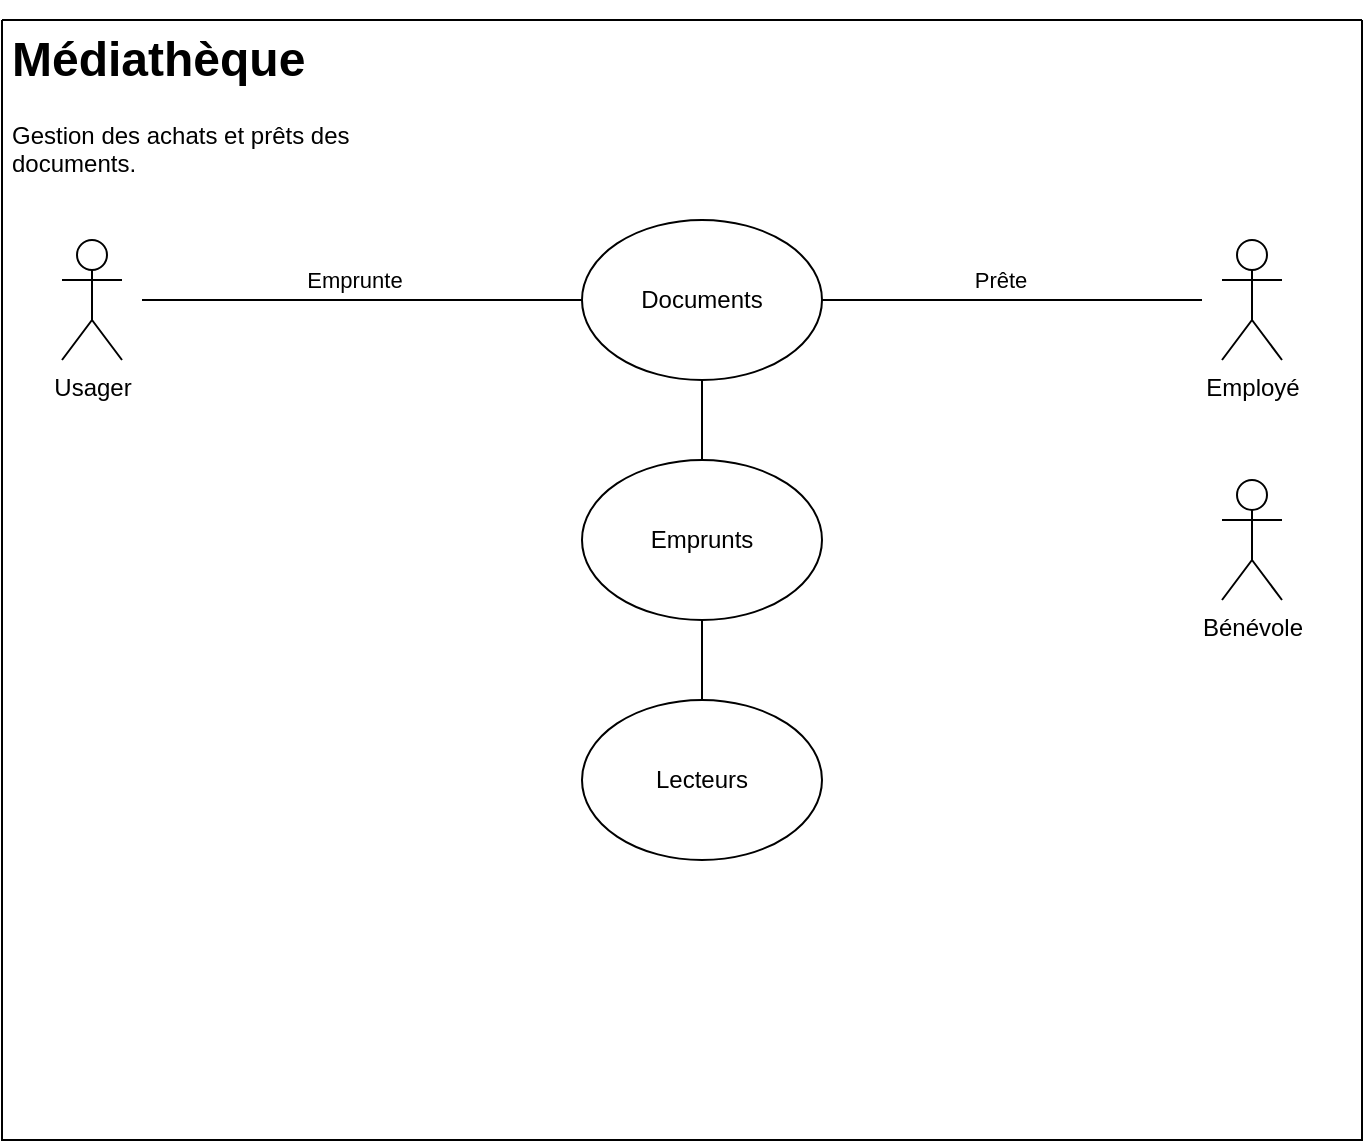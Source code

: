 <mxfile version="20.0.3"><diagram name="Page-1" id="58cdce13-f638-feb5-8d6f-7d28b1aa9fa0"><mxGraphModel dx="698" dy="798" grid="1" gridSize="10" guides="1" tooltips="1" connect="1" arrows="1" fold="1" page="1" pageScale="1" pageWidth="1100" pageHeight="850" background="none" math="0" shadow="0"><root><mxCell id="0"/><mxCell id="1" parent="0"/><mxCell id="SnsDApDZts-VyNzZ42_i-1" value="&lt;div&gt;Usager&lt;/div&gt;" style="shape=umlActor;verticalLabelPosition=bottom;verticalAlign=top;html=1;outlineConnect=0;" vertex="1" parent="1"><mxGeometry x="40" y="130" width="30" height="60" as="geometry"/></mxCell><mxCell id="SnsDApDZts-VyNzZ42_i-6" value="&lt;h1&gt;Médiathèque&lt;br&gt;&lt;/h1&gt;&lt;p&gt;Gestion des achats et prêts des documents.&lt;br&gt;&lt;/p&gt;" style="text;html=1;strokeColor=none;fillColor=none;spacing=5;spacingTop=-20;whiteSpace=wrap;overflow=hidden;rounded=0;" vertex="1" parent="1"><mxGeometry x="10" y="20" width="190" height="120" as="geometry"/></mxCell><mxCell id="SnsDApDZts-VyNzZ42_i-10" value="" style="endArrow=none;html=1;rounded=0;" edge="1" parent="1" target="SnsDApDZts-VyNzZ42_i-9"><mxGeometry width="50" height="50" relative="1" as="geometry"><mxPoint x="80" y="160" as="sourcePoint"/><mxPoint x="370" y="260" as="targetPoint"/></mxGeometry></mxCell><mxCell id="SnsDApDZts-VyNzZ42_i-11" value="Emprunte" style="edgeLabel;html=1;align=center;verticalAlign=middle;resizable=0;points=[];" vertex="1" connectable="0" parent="SnsDApDZts-VyNzZ42_i-10"><mxGeometry x="0.283" relative="1" as="geometry"><mxPoint x="-35" y="-10" as="offset"/></mxGeometry></mxCell><mxCell id="SnsDApDZts-VyNzZ42_i-12" value="" style="swimlane;startSize=0;" vertex="1" parent="1"><mxGeometry x="10" y="20" width="680" height="560" as="geometry"><mxRectangle y="20" width="50" height="40" as="alternateBounds"/></mxGeometry></mxCell><mxCell id="SnsDApDZts-VyNzZ42_i-8" value="Bénévole" style="shape=umlActor;verticalLabelPosition=bottom;verticalAlign=top;html=1;outlineConnect=0;" vertex="1" parent="SnsDApDZts-VyNzZ42_i-12"><mxGeometry x="610" y="230" width="30" height="60" as="geometry"/></mxCell><mxCell id="SnsDApDZts-VyNzZ42_i-2" value="Employé" style="shape=umlActor;verticalLabelPosition=bottom;verticalAlign=top;html=1;outlineConnect=0;" vertex="1" parent="SnsDApDZts-VyNzZ42_i-12"><mxGeometry x="610" y="110" width="30" height="60" as="geometry"/></mxCell><mxCell id="SnsDApDZts-VyNzZ42_i-9" value="Documents" style="ellipse;whiteSpace=wrap;html=1;" vertex="1" parent="SnsDApDZts-VyNzZ42_i-12"><mxGeometry x="290" y="100" width="120" height="80" as="geometry"/></mxCell><mxCell id="SnsDApDZts-VyNzZ42_i-14" value="" style="endArrow=none;html=1;rounded=0;" edge="1" parent="SnsDApDZts-VyNzZ42_i-12" source="SnsDApDZts-VyNzZ42_i-9"><mxGeometry width="50" height="50" relative="1" as="geometry"><mxPoint x="320" y="290" as="sourcePoint"/><mxPoint x="600" y="140" as="targetPoint"/></mxGeometry></mxCell><mxCell id="SnsDApDZts-VyNzZ42_i-15" value="Prête" style="edgeLabel;html=1;align=center;verticalAlign=middle;resizable=0;points=[];" vertex="1" connectable="0" parent="SnsDApDZts-VyNzZ42_i-14"><mxGeometry x="-0.176" y="-1" relative="1" as="geometry"><mxPoint x="10" y="-11" as="offset"/></mxGeometry></mxCell><mxCell id="SnsDApDZts-VyNzZ42_i-19" value="Emprunts" style="ellipse;whiteSpace=wrap;html=1;" vertex="1" parent="SnsDApDZts-VyNzZ42_i-12"><mxGeometry x="290" y="220" width="120" height="80" as="geometry"/></mxCell><mxCell id="SnsDApDZts-VyNzZ42_i-23" value="" style="endArrow=none;html=1;rounded=0;entryX=0.5;entryY=1;entryDx=0;entryDy=0;" edge="1" parent="SnsDApDZts-VyNzZ42_i-12" source="SnsDApDZts-VyNzZ42_i-19" target="SnsDApDZts-VyNzZ42_i-9"><mxGeometry width="50" height="50" relative="1" as="geometry"><mxPoint x="370" y="230" as="sourcePoint"/><mxPoint x="420" y="180" as="targetPoint"/></mxGeometry></mxCell><mxCell id="SnsDApDZts-VyNzZ42_i-26" value="Lecteurs" style="ellipse;whiteSpace=wrap;html=1;" vertex="1" parent="SnsDApDZts-VyNzZ42_i-12"><mxGeometry x="290" y="340" width="120" height="80" as="geometry"/></mxCell><mxCell id="SnsDApDZts-VyNzZ42_i-27" value="" style="endArrow=none;html=1;rounded=0;fontFamily=Helvetica;exitX=0.5;exitY=0;exitDx=0;exitDy=0;entryX=0.5;entryY=1;entryDx=0;entryDy=0;" edge="1" parent="SnsDApDZts-VyNzZ42_i-12" source="SnsDApDZts-VyNzZ42_i-26" target="SnsDApDZts-VyNzZ42_i-19"><mxGeometry width="50" height="50" relative="1" as="geometry"><mxPoint x="350" y="230" as="sourcePoint"/><mxPoint x="400" y="180" as="targetPoint"/></mxGeometry></mxCell></root></mxGraphModel></diagram></mxfile>